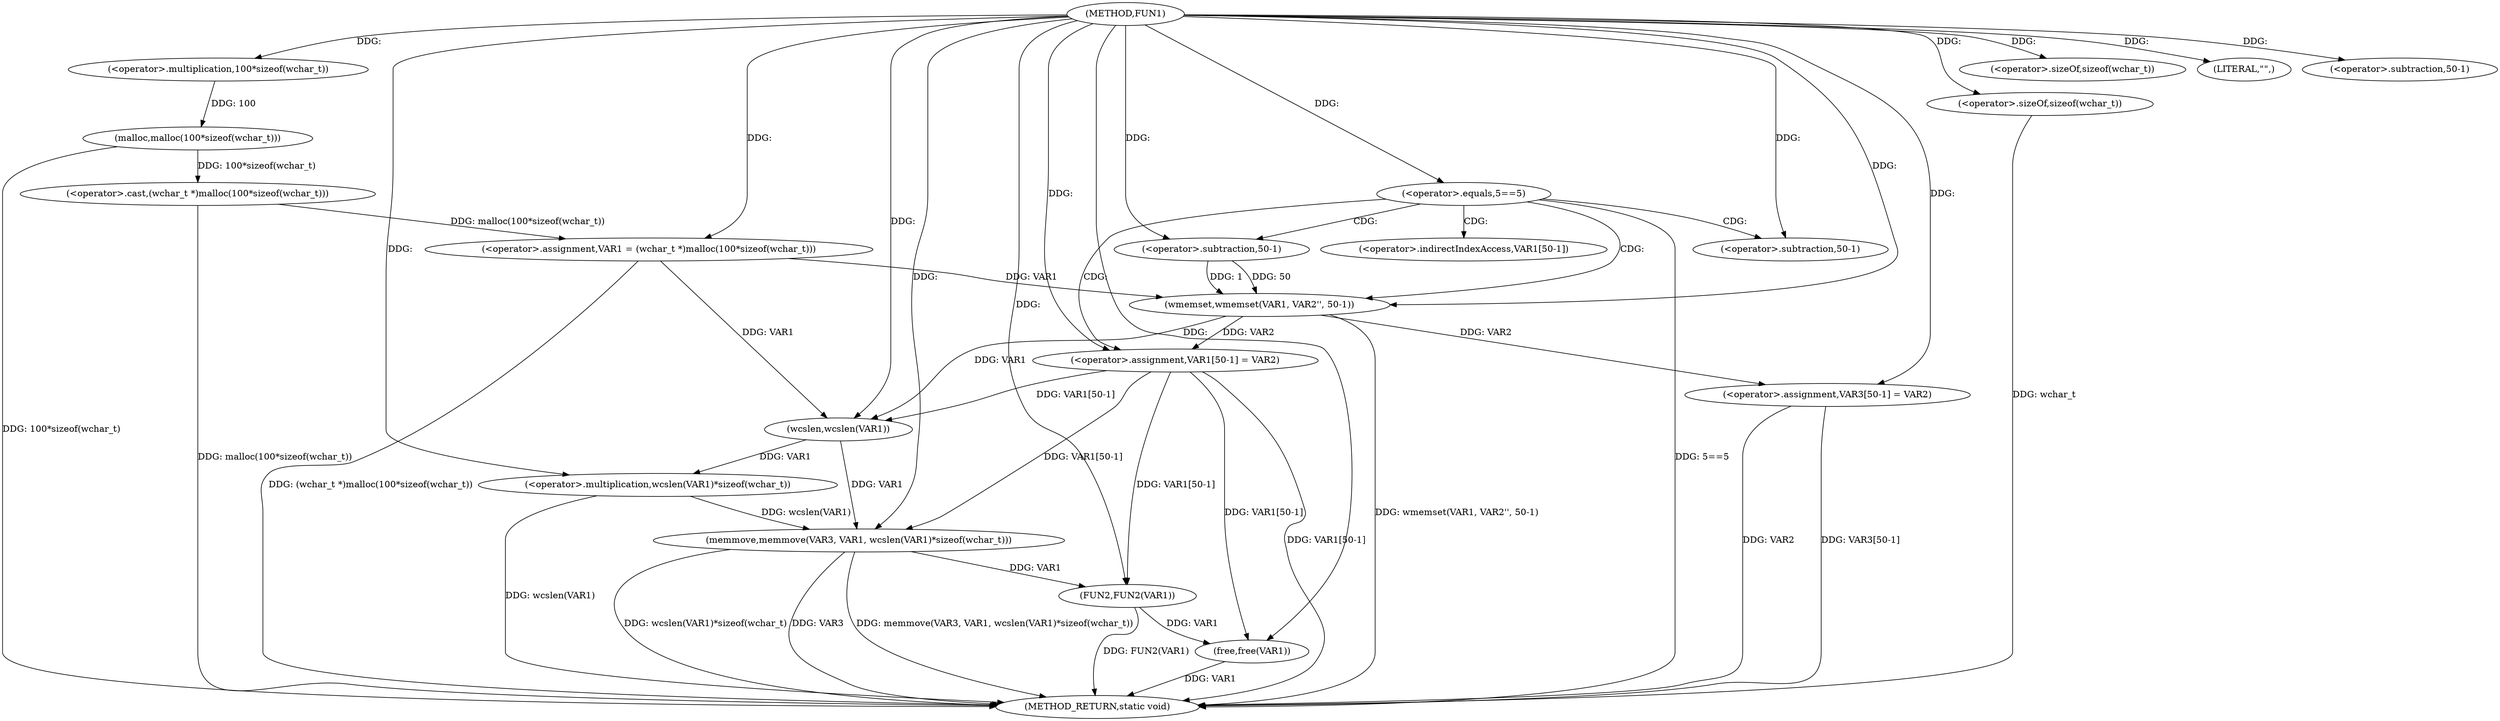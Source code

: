 digraph FUN1 {  
"1000100" [label = "(METHOD,FUN1)" ]
"1000151" [label = "(METHOD_RETURN,static void)" ]
"1000103" [label = "(<operator>.assignment,VAR1 = (wchar_t *)malloc(100*sizeof(wchar_t)))" ]
"1000105" [label = "(<operator>.cast,(wchar_t *)malloc(100*sizeof(wchar_t)))" ]
"1000107" [label = "(malloc,malloc(100*sizeof(wchar_t)))" ]
"1000108" [label = "(<operator>.multiplication,100*sizeof(wchar_t))" ]
"1000110" [label = "(<operator>.sizeOf,sizeof(wchar_t))" ]
"1000113" [label = "(<operator>.equals,5==5)" ]
"1000117" [label = "(wmemset,wmemset(VAR1, VAR2'', 50-1))" ]
"1000120" [label = "(<operator>.subtraction,50-1)" ]
"1000123" [label = "(<operator>.assignment,VAR1[50-1] = VAR2)" ]
"1000126" [label = "(<operator>.subtraction,50-1)" ]
"1000131" [label = "(LITERAL,\"\",)" ]
"1000132" [label = "(memmove,memmove(VAR3, VAR1, wcslen(VAR1)*sizeof(wchar_t)))" ]
"1000135" [label = "(<operator>.multiplication,wcslen(VAR1)*sizeof(wchar_t))" ]
"1000136" [label = "(wcslen,wcslen(VAR1))" ]
"1000138" [label = "(<operator>.sizeOf,sizeof(wchar_t))" ]
"1000140" [label = "(<operator>.assignment,VAR3[50-1] = VAR2)" ]
"1000143" [label = "(<operator>.subtraction,50-1)" ]
"1000147" [label = "(FUN2,FUN2(VAR1))" ]
"1000149" [label = "(free,free(VAR1))" ]
"1000124" [label = "(<operator>.indirectIndexAccess,VAR1[50-1])" ]
  "1000117" -> "1000151"  [ label = "DDG: wmemset(VAR1, VAR2'', 50-1)"] 
  "1000107" -> "1000151"  [ label = "DDG: 100*sizeof(wchar_t)"] 
  "1000105" -> "1000151"  [ label = "DDG: malloc(100*sizeof(wchar_t))"] 
  "1000103" -> "1000151"  [ label = "DDG: (wchar_t *)malloc(100*sizeof(wchar_t))"] 
  "1000132" -> "1000151"  [ label = "DDG: VAR3"] 
  "1000149" -> "1000151"  [ label = "DDG: VAR1"] 
  "1000140" -> "1000151"  [ label = "DDG: VAR2"] 
  "1000147" -> "1000151"  [ label = "DDG: FUN2(VAR1)"] 
  "1000123" -> "1000151"  [ label = "DDG: VAR1[50-1]"] 
  "1000132" -> "1000151"  [ label = "DDG: memmove(VAR3, VAR1, wcslen(VAR1)*sizeof(wchar_t))"] 
  "1000140" -> "1000151"  [ label = "DDG: VAR3[50-1]"] 
  "1000138" -> "1000151"  [ label = "DDG: wchar_t"] 
  "1000132" -> "1000151"  [ label = "DDG: wcslen(VAR1)*sizeof(wchar_t)"] 
  "1000113" -> "1000151"  [ label = "DDG: 5==5"] 
  "1000135" -> "1000151"  [ label = "DDG: wcslen(VAR1)"] 
  "1000105" -> "1000103"  [ label = "DDG: malloc(100*sizeof(wchar_t))"] 
  "1000100" -> "1000103"  [ label = "DDG: "] 
  "1000107" -> "1000105"  [ label = "DDG: 100*sizeof(wchar_t)"] 
  "1000108" -> "1000107"  [ label = "DDG: 100"] 
  "1000100" -> "1000108"  [ label = "DDG: "] 
  "1000100" -> "1000110"  [ label = "DDG: "] 
  "1000100" -> "1000113"  [ label = "DDG: "] 
  "1000103" -> "1000117"  [ label = "DDG: VAR1"] 
  "1000100" -> "1000117"  [ label = "DDG: "] 
  "1000120" -> "1000117"  [ label = "DDG: 50"] 
  "1000120" -> "1000117"  [ label = "DDG: 1"] 
  "1000100" -> "1000120"  [ label = "DDG: "] 
  "1000117" -> "1000123"  [ label = "DDG: VAR2"] 
  "1000100" -> "1000123"  [ label = "DDG: "] 
  "1000100" -> "1000126"  [ label = "DDG: "] 
  "1000100" -> "1000131"  [ label = "DDG: "] 
  "1000100" -> "1000132"  [ label = "DDG: "] 
  "1000136" -> "1000132"  [ label = "DDG: VAR1"] 
  "1000123" -> "1000132"  [ label = "DDG: VAR1[50-1]"] 
  "1000135" -> "1000132"  [ label = "DDG: wcslen(VAR1)"] 
  "1000136" -> "1000135"  [ label = "DDG: VAR1"] 
  "1000103" -> "1000136"  [ label = "DDG: VAR1"] 
  "1000117" -> "1000136"  [ label = "DDG: VAR1"] 
  "1000123" -> "1000136"  [ label = "DDG: VAR1[50-1]"] 
  "1000100" -> "1000136"  [ label = "DDG: "] 
  "1000100" -> "1000135"  [ label = "DDG: "] 
  "1000100" -> "1000138"  [ label = "DDG: "] 
  "1000100" -> "1000140"  [ label = "DDG: "] 
  "1000117" -> "1000140"  [ label = "DDG: VAR2"] 
  "1000100" -> "1000143"  [ label = "DDG: "] 
  "1000132" -> "1000147"  [ label = "DDG: VAR1"] 
  "1000123" -> "1000147"  [ label = "DDG: VAR1[50-1]"] 
  "1000100" -> "1000147"  [ label = "DDG: "] 
  "1000147" -> "1000149"  [ label = "DDG: VAR1"] 
  "1000123" -> "1000149"  [ label = "DDG: VAR1[50-1]"] 
  "1000100" -> "1000149"  [ label = "DDG: "] 
  "1000113" -> "1000123"  [ label = "CDG: "] 
  "1000113" -> "1000124"  [ label = "CDG: "] 
  "1000113" -> "1000120"  [ label = "CDG: "] 
  "1000113" -> "1000117"  [ label = "CDG: "] 
  "1000113" -> "1000126"  [ label = "CDG: "] 
}
